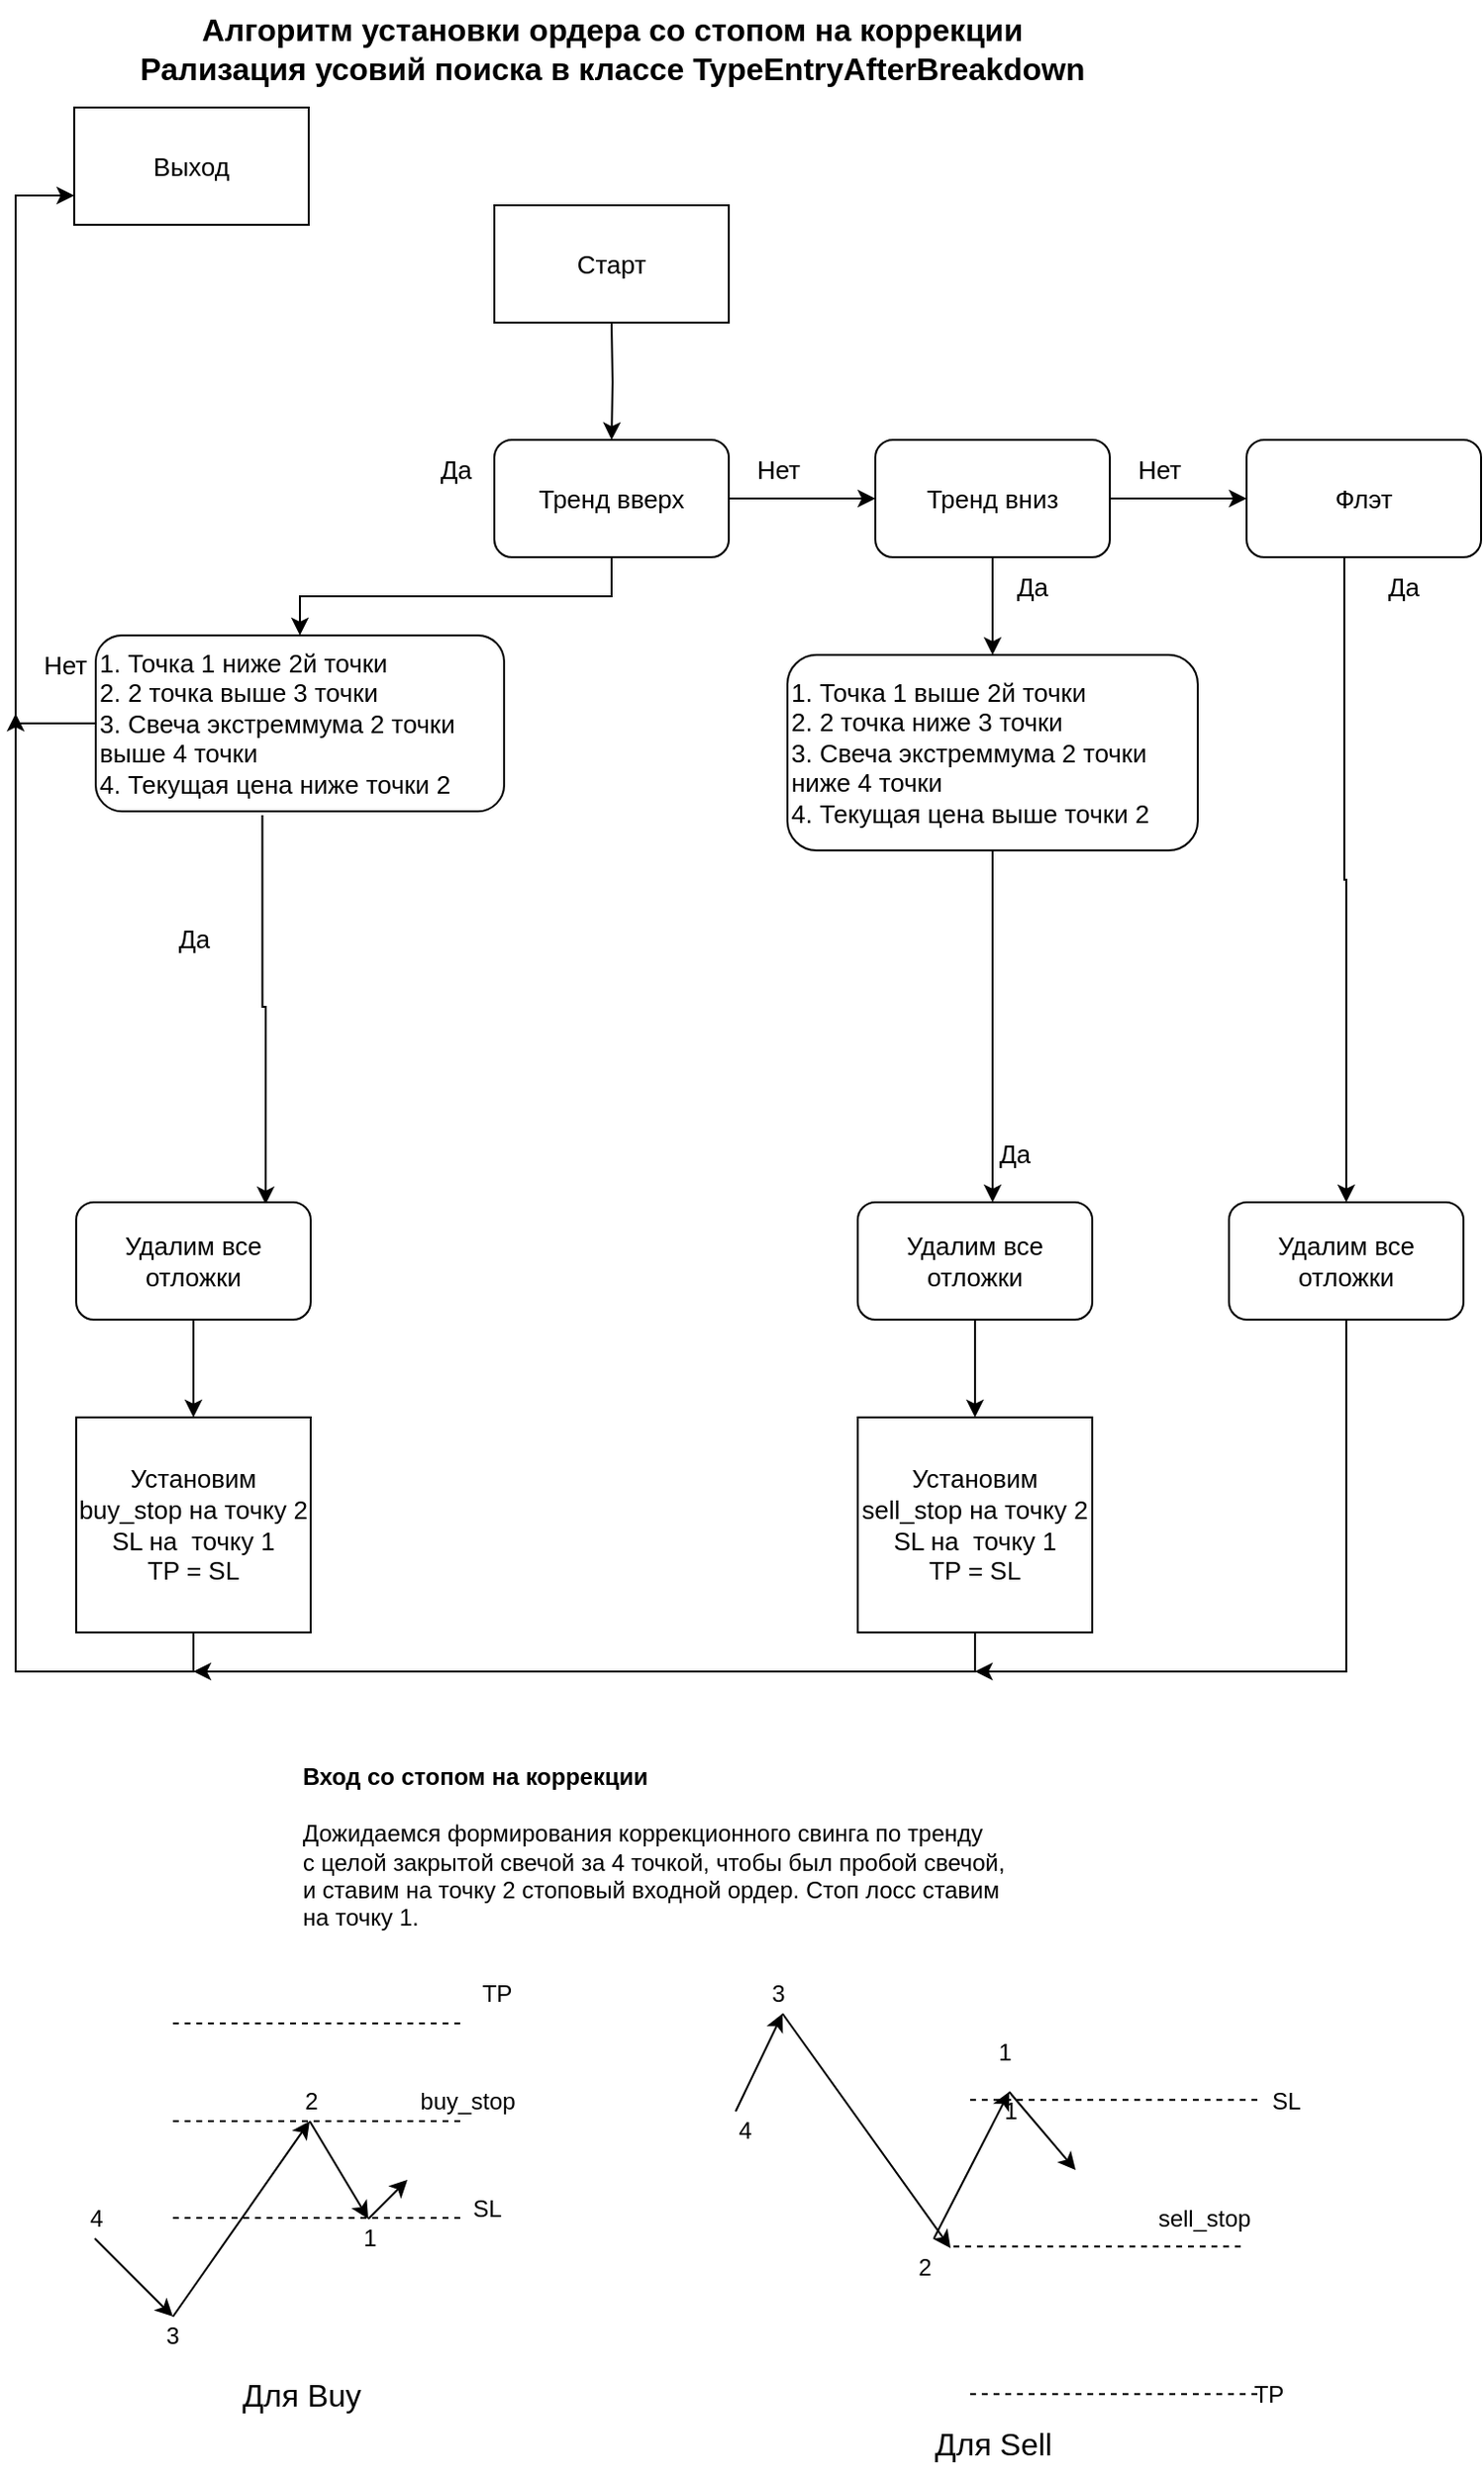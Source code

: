 <mxfile version="20.3.0" type="device"><diagram id="J9iq9fuHtgOFlGYuTdjQ" name="Page-1"><mxGraphModel dx="1422" dy="905" grid="1" gridSize="10" guides="1" tooltips="1" connect="1" arrows="1" fold="1" page="1" pageScale="1" pageWidth="1169" pageHeight="1654" math="0" shadow="0"><root><mxCell id="0"/><mxCell id="1" parent="0"/><mxCell id="LjvWKgR-yTLlzW9jY6tI-1" value="Алгоритм установки ордера со стопом на коррекции&lt;br&gt;Рализация усовий поиска в классе TypeEntryAfterBreakdown&lt;br&gt;" style="text;html=1;align=center;verticalAlign=middle;resizable=0;points=[];autosize=1;strokeColor=none;fillColor=none;fontSize=16;fontStyle=1" parent="1" vertex="1"><mxGeometry x="330" y="5" width="510" height="50" as="geometry"/></mxCell><mxCell id="LjvWKgR-yTLlzW9jY6tI-10" style="edgeStyle=orthogonalEdgeStyle;rounded=0;orthogonalLoop=1;jettySize=auto;html=1;entryX=0.5;entryY=0;entryDx=0;entryDy=0;fontSize=13;" parent="1" target="LjvWKgR-yTLlzW9jY6tI-9" edge="1"><mxGeometry relative="1" as="geometry"><mxPoint x="585" y="170" as="sourcePoint"/></mxGeometry></mxCell><mxCell id="LjvWKgR-yTLlzW9jY6tI-7" value="Выход" style="rounded=0;whiteSpace=wrap;html=1;fontSize=13;" parent="1" vertex="1"><mxGeometry x="310" y="60" width="120" height="60" as="geometry"/></mxCell><mxCell id="LjvWKgR-yTLlzW9jY6tI-12" style="edgeStyle=orthogonalEdgeStyle;rounded=0;orthogonalLoop=1;jettySize=auto;html=1;entryX=0.5;entryY=0;entryDx=0;entryDy=0;fontSize=13;" parent="1" source="LjvWKgR-yTLlzW9jY6tI-9" target="LjvWKgR-yTLlzW9jY6tI-11" edge="1"><mxGeometry relative="1" as="geometry"/></mxCell><mxCell id="LjvWKgR-yTLlzW9jY6tI-29" style="edgeStyle=orthogonalEdgeStyle;rounded=0;orthogonalLoop=1;jettySize=auto;html=1;entryX=0;entryY=0.5;entryDx=0;entryDy=0;fontSize=13;" parent="1" source="LjvWKgR-yTLlzW9jY6tI-9" target="LjvWKgR-yTLlzW9jY6tI-19" edge="1"><mxGeometry relative="1" as="geometry"/></mxCell><mxCell id="LjvWKgR-yTLlzW9jY6tI-9" value="Тренд вверх" style="rounded=1;whiteSpace=wrap;html=1;fontSize=13;" parent="1" vertex="1"><mxGeometry x="525" y="230" width="120" height="60" as="geometry"/></mxCell><mxCell id="LjvWKgR-yTLlzW9jY6tI-18" style="edgeStyle=orthogonalEdgeStyle;rounded=0;orthogonalLoop=1;jettySize=auto;html=1;fontSize=13;exitX=0.408;exitY=1.022;exitDx=0;exitDy=0;exitPerimeter=0;entryX=0.808;entryY=0.017;entryDx=0;entryDy=0;entryPerimeter=0;" parent="1" source="LjvWKgR-yTLlzW9jY6tI-11" target="LjvWKgR-yTLlzW9jY6tI-17" edge="1"><mxGeometry relative="1" as="geometry"><mxPoint x="371" y="550" as="sourcePoint"/><mxPoint x="406" y="610" as="targetPoint"/></mxGeometry></mxCell><mxCell id="LjvWKgR-yTLlzW9jY6tI-22" style="edgeStyle=orthogonalEdgeStyle;rounded=0;orthogonalLoop=1;jettySize=auto;html=1;entryX=0;entryY=0.75;entryDx=0;entryDy=0;fontSize=13;exitX=0;exitY=0.5;exitDx=0;exitDy=0;" parent="1" source="LjvWKgR-yTLlzW9jY6tI-11" target="LjvWKgR-yTLlzW9jY6tI-7" edge="1"><mxGeometry relative="1" as="geometry"><Array as="points"><mxPoint x="280" y="375"/><mxPoint x="280" y="105"/></Array></mxGeometry></mxCell><mxCell id="LjvWKgR-yTLlzW9jY6tI-11" value="1. Точка 1 ниже 2й точки&lt;br&gt;2. 2 точка выше 3 точки&lt;br&gt;3. Свеча экстреммума 2 точки выше 4 точки&lt;br&gt;4. Текущая цена ниже точки 2" style="rounded=1;whiteSpace=wrap;html=1;fontSize=13;align=left;" parent="1" vertex="1"><mxGeometry x="321" y="330" width="209" height="90" as="geometry"/></mxCell><mxCell id="LjvWKgR-yTLlzW9jY6tI-15" value="Да" style="text;html=1;align=center;verticalAlign=middle;resizable=0;points=[];autosize=1;strokeColor=none;fillColor=none;fontSize=13;" parent="1" vertex="1"><mxGeometry x="485" y="230" width="40" height="30" as="geometry"/></mxCell><mxCell id="LjvWKgR-yTLlzW9jY6tI-26" style="edgeStyle=orthogonalEdgeStyle;rounded=0;orthogonalLoop=1;jettySize=auto;html=1;entryX=0.5;entryY=0;entryDx=0;entryDy=0;fontSize=13;" parent="1" source="LjvWKgR-yTLlzW9jY6tI-17" target="LjvWKgR-yTLlzW9jY6tI-25" edge="1"><mxGeometry relative="1" as="geometry"/></mxCell><mxCell id="LjvWKgR-yTLlzW9jY6tI-17" value="Удалим все отложки" style="rounded=1;whiteSpace=wrap;html=1;fontSize=13;" parent="1" vertex="1"><mxGeometry x="311" y="620" width="120" height="60" as="geometry"/></mxCell><mxCell id="LjvWKgR-yTLlzW9jY6tI-37" style="edgeStyle=orthogonalEdgeStyle;rounded=0;orthogonalLoop=1;jettySize=auto;html=1;entryX=0.5;entryY=0;entryDx=0;entryDy=0;fontSize=13;" parent="1" source="LjvWKgR-yTLlzW9jY6tI-19" target="LjvWKgR-yTLlzW9jY6tI-32" edge="1"><mxGeometry relative="1" as="geometry"/></mxCell><mxCell id="LjvWKgR-yTLlzW9jY6tI-42" style="edgeStyle=orthogonalEdgeStyle;rounded=0;orthogonalLoop=1;jettySize=auto;html=1;entryX=0;entryY=0.5;entryDx=0;entryDy=0;fontSize=13;" parent="1" source="LjvWKgR-yTLlzW9jY6tI-19" target="LjvWKgR-yTLlzW9jY6tI-41" edge="1"><mxGeometry relative="1" as="geometry"/></mxCell><mxCell id="LjvWKgR-yTLlzW9jY6tI-19" value="Тренд вниз" style="rounded=1;whiteSpace=wrap;html=1;fontSize=13;" parent="1" vertex="1"><mxGeometry x="720" y="230" width="120" height="60" as="geometry"/></mxCell><mxCell id="LjvWKgR-yTLlzW9jY6tI-20" value="Да" style="text;html=1;align=center;verticalAlign=middle;resizable=0;points=[];autosize=1;strokeColor=none;fillColor=none;fontSize=13;" parent="1" vertex="1"><mxGeometry x="351" y="470" width="40" height="30" as="geometry"/></mxCell><mxCell id="LjvWKgR-yTLlzW9jY6tI-23" value="Нет" style="text;html=1;align=center;verticalAlign=middle;resizable=0;points=[];autosize=1;strokeColor=none;fillColor=none;fontSize=13;" parent="1" vertex="1"><mxGeometry x="280" y="330" width="50" height="30" as="geometry"/></mxCell><mxCell id="LjvWKgR-yTLlzW9jY6tI-28" style="edgeStyle=orthogonalEdgeStyle;rounded=0;orthogonalLoop=1;jettySize=auto;html=1;fontSize=13;" parent="1" source="LjvWKgR-yTLlzW9jY6tI-25" edge="1"><mxGeometry relative="1" as="geometry"><Array as="points"><mxPoint x="371" y="860"/><mxPoint x="280" y="860"/></Array><mxPoint x="280" y="370" as="targetPoint"/></mxGeometry></mxCell><mxCell id="LjvWKgR-yTLlzW9jY6tI-25" value="Установим buy_stop на точку 2&lt;br&gt;SL на&amp;nbsp; точку 1&lt;br&gt;TP = SL" style="rounded=0;whiteSpace=wrap;html=1;fontSize=13;" parent="1" vertex="1"><mxGeometry x="311" y="730" width="120" height="110" as="geometry"/></mxCell><mxCell id="tMA9o6ygd3o_XItZSX0E-2" style="edgeStyle=orthogonalEdgeStyle;rounded=0;orthogonalLoop=1;jettySize=auto;html=1;" parent="1" source="LjvWKgR-yTLlzW9jY6tI-32" edge="1"><mxGeometry relative="1" as="geometry"><mxPoint x="780" y="620" as="targetPoint"/></mxGeometry></mxCell><mxCell id="LjvWKgR-yTLlzW9jY6tI-32" value="1. Точка 1 выше 2й точки&lt;br&gt;2. 2 точка ниже 3 точки&lt;br&gt;3. Свеча экстреммума 2 точки ниже 4 точки&lt;br&gt;4. Текущая цена выше точки 2" style="rounded=1;whiteSpace=wrap;html=1;fontSize=13;align=left;" parent="1" vertex="1"><mxGeometry x="675" y="340" width="210" height="100" as="geometry"/></mxCell><mxCell id="LjvWKgR-yTLlzW9jY6tI-33" style="edgeStyle=orthogonalEdgeStyle;rounded=0;orthogonalLoop=1;jettySize=auto;html=1;entryX=0.5;entryY=0;entryDx=0;entryDy=0;fontSize=13;" parent="1" source="LjvWKgR-yTLlzW9jY6tI-34" target="LjvWKgR-yTLlzW9jY6tI-36" edge="1"><mxGeometry relative="1" as="geometry"/></mxCell><mxCell id="LjvWKgR-yTLlzW9jY6tI-34" value="Удалим все отложки" style="rounded=1;whiteSpace=wrap;html=1;fontSize=13;" parent="1" vertex="1"><mxGeometry x="711" y="620" width="120" height="60" as="geometry"/></mxCell><mxCell id="LjvWKgR-yTLlzW9jY6tI-35" value="Да" style="text;html=1;align=center;verticalAlign=middle;resizable=0;points=[];autosize=1;strokeColor=none;fillColor=none;fontSize=13;" parent="1" vertex="1"><mxGeometry x="771" y="580" width="40" height="30" as="geometry"/></mxCell><mxCell id="LjvWKgR-yTLlzW9jY6tI-40" style="edgeStyle=orthogonalEdgeStyle;rounded=0;orthogonalLoop=1;jettySize=auto;html=1;fontSize=13;exitX=0.5;exitY=1;exitDx=0;exitDy=0;" parent="1" source="LjvWKgR-yTLlzW9jY6tI-36" edge="1"><mxGeometry relative="1" as="geometry"><mxPoint x="371" y="860" as="targetPoint"/><Array as="points"><mxPoint x="771" y="860"/></Array></mxGeometry></mxCell><mxCell id="LjvWKgR-yTLlzW9jY6tI-36" value="Установим sell_stop на точку 2&lt;br&gt;SL на&amp;nbsp; точку 1&lt;br&gt;TP = SL" style="rounded=0;whiteSpace=wrap;html=1;fontSize=13;" parent="1" vertex="1"><mxGeometry x="711" y="730" width="120" height="110" as="geometry"/></mxCell><mxCell id="LjvWKgR-yTLlzW9jY6tI-38" value="Да" style="text;html=1;align=center;verticalAlign=middle;resizable=0;points=[];autosize=1;strokeColor=none;fillColor=none;fontSize=13;" parent="1" vertex="1"><mxGeometry x="780" y="290" width="40" height="30" as="geometry"/></mxCell><mxCell id="LjvWKgR-yTLlzW9jY6tI-39" value="Нет" style="text;html=1;align=center;verticalAlign=middle;resizable=0;points=[];autosize=1;strokeColor=none;fillColor=none;fontSize=13;" parent="1" vertex="1"><mxGeometry x="645" y="230" width="50" height="30" as="geometry"/></mxCell><mxCell id="LjvWKgR-yTLlzW9jY6tI-44" style="edgeStyle=orthogonalEdgeStyle;rounded=0;orthogonalLoop=1;jettySize=auto;html=1;entryX=0.5;entryY=0;entryDx=0;entryDy=0;fontSize=13;" parent="1" source="LjvWKgR-yTLlzW9jY6tI-41" target="LjvWKgR-yTLlzW9jY6tI-43" edge="1"><mxGeometry relative="1" as="geometry"><Array as="points"><mxPoint x="960" y="455"/><mxPoint x="961" y="455"/></Array></mxGeometry></mxCell><mxCell id="LjvWKgR-yTLlzW9jY6tI-41" value="Флэт" style="rounded=1;whiteSpace=wrap;html=1;fontSize=13;" parent="1" vertex="1"><mxGeometry x="910" y="230" width="120" height="60" as="geometry"/></mxCell><mxCell id="LjvWKgR-yTLlzW9jY6tI-45" style="edgeStyle=orthogonalEdgeStyle;rounded=0;orthogonalLoop=1;jettySize=auto;html=1;fontSize=13;" parent="1" source="LjvWKgR-yTLlzW9jY6tI-43" edge="1"><mxGeometry relative="1" as="geometry"><mxPoint x="771" y="860" as="targetPoint"/><Array as="points"><mxPoint x="961" y="860"/></Array></mxGeometry></mxCell><mxCell id="LjvWKgR-yTLlzW9jY6tI-43" value="Удалим все отложки" style="rounded=1;whiteSpace=wrap;html=1;fontSize=13;" parent="1" vertex="1"><mxGeometry x="901" y="620" width="120" height="60" as="geometry"/></mxCell><mxCell id="LjvWKgR-yTLlzW9jY6tI-46" value="Нет" style="text;html=1;align=center;verticalAlign=middle;resizable=0;points=[];autosize=1;strokeColor=none;fillColor=none;fontSize=13;" parent="1" vertex="1"><mxGeometry x="840" y="230" width="50" height="30" as="geometry"/></mxCell><mxCell id="LjvWKgR-yTLlzW9jY6tI-47" value="Да" style="text;html=1;align=center;verticalAlign=middle;resizable=0;points=[];autosize=1;strokeColor=none;fillColor=none;fontSize=13;" parent="1" vertex="1"><mxGeometry x="970" y="290" width="40" height="30" as="geometry"/></mxCell><mxCell id="LIfzwv5iWO09MQ2Ril6P-1" value="Старт" style="rounded=0;whiteSpace=wrap;html=1;fontSize=13;" parent="1" vertex="1"><mxGeometry x="525" y="110" width="120" height="60" as="geometry"/></mxCell><mxCell id="LIfzwv5iWO09MQ2Ril6P-2" value="&lt;b&gt;Вход со стопом на коррекции&lt;br&gt;&lt;/b&gt;&lt;br&gt;Дожидаемся формирования коррекционного свинга по тренду&lt;br&gt;с целой закрытой свечой за 4 точкой, чтобы был пробой свечой,&lt;br&gt;и ставим на точку 2 стоповый входной ордер. Стоп лосс ставим&lt;br&gt;на точку 1." style="text;html=1;align=left;verticalAlign=middle;resizable=0;points=[];autosize=1;strokeColor=none;fillColor=none;" parent="1" vertex="1"><mxGeometry x="425" y="900" width="380" height="100" as="geometry"/></mxCell><mxCell id="LIfzwv5iWO09MQ2Ril6P-3" value="" style="endArrow=classic;html=1;rounded=0;" parent="1" edge="1"><mxGeometry width="50" height="50" relative="1" as="geometry"><mxPoint x="430.5" y="1090" as="sourcePoint"/><mxPoint x="460.5" y="1140" as="targetPoint"/></mxGeometry></mxCell><mxCell id="LIfzwv5iWO09MQ2Ril6P-4" value="" style="endArrow=classic;html=1;rounded=0;" parent="1" edge="1"><mxGeometry width="50" height="50" relative="1" as="geometry"><mxPoint x="360.5" y="1190" as="sourcePoint"/><mxPoint x="430.5" y="1090" as="targetPoint"/></mxGeometry></mxCell><mxCell id="LIfzwv5iWO09MQ2Ril6P-5" value="" style="endArrow=classic;html=1;rounded=0;" parent="1" edge="1"><mxGeometry width="50" height="50" relative="1" as="geometry"><mxPoint x="320.5" y="1150" as="sourcePoint"/><mxPoint x="360.5" y="1190" as="targetPoint"/></mxGeometry></mxCell><mxCell id="LIfzwv5iWO09MQ2Ril6P-6" value="4" style="text;html=1;align=center;verticalAlign=middle;resizable=0;points=[];autosize=1;strokeColor=none;fillColor=none;" parent="1" vertex="1"><mxGeometry x="305.5" y="1125" width="30" height="30" as="geometry"/></mxCell><mxCell id="LIfzwv5iWO09MQ2Ril6P-7" value="2" style="text;html=1;align=center;verticalAlign=middle;resizable=0;points=[];autosize=1;strokeColor=none;fillColor=none;" parent="1" vertex="1"><mxGeometry x="415.5" y="1065" width="30" height="30" as="geometry"/></mxCell><mxCell id="LIfzwv5iWO09MQ2Ril6P-8" value="1" style="text;html=1;align=center;verticalAlign=middle;resizable=0;points=[];autosize=1;strokeColor=none;fillColor=none;" parent="1" vertex="1"><mxGeometry x="445.5" y="1135" width="30" height="30" as="geometry"/></mxCell><mxCell id="LIfzwv5iWO09MQ2Ril6P-9" value="" style="endArrow=classic;html=1;rounded=0;" parent="1" edge="1"><mxGeometry width="50" height="50" relative="1" as="geometry"><mxPoint x="460.5" y="1140" as="sourcePoint"/><mxPoint x="480.5" y="1120" as="targetPoint"/></mxGeometry></mxCell><mxCell id="LIfzwv5iWO09MQ2Ril6P-10" value="" style="endArrow=none;dashed=1;html=1;rounded=0;" parent="1" edge="1"><mxGeometry width="50" height="50" relative="1" as="geometry"><mxPoint x="360.5" y="1090" as="sourcePoint"/><mxPoint x="510.5" y="1090" as="targetPoint"/></mxGeometry></mxCell><mxCell id="LIfzwv5iWO09MQ2Ril6P-11" value="buy_stop" style="text;html=1;align=center;verticalAlign=middle;resizable=0;points=[];autosize=1;strokeColor=none;fillColor=none;" parent="1" vertex="1"><mxGeometry x="475.5" y="1065" width="70" height="30" as="geometry"/></mxCell><mxCell id="LIfzwv5iWO09MQ2Ril6P-12" value="" style="endArrow=none;dashed=1;html=1;rounded=0;" parent="1" edge="1"><mxGeometry width="50" height="50" relative="1" as="geometry"><mxPoint x="360.5" y="1139.5" as="sourcePoint"/><mxPoint x="510.5" y="1139.5" as="targetPoint"/></mxGeometry></mxCell><mxCell id="LIfzwv5iWO09MQ2Ril6P-13" value="SL" style="text;html=1;align=center;verticalAlign=middle;resizable=0;points=[];autosize=1;strokeColor=none;fillColor=none;" parent="1" vertex="1"><mxGeometry x="500.5" y="1120" width="40" height="30" as="geometry"/></mxCell><mxCell id="LIfzwv5iWO09MQ2Ril6P-14" value="" style="endArrow=none;dashed=1;html=1;rounded=0;" parent="1" edge="1"><mxGeometry width="50" height="50" relative="1" as="geometry"><mxPoint x="360.5" y="1040" as="sourcePoint"/><mxPoint x="510.5" y="1040" as="targetPoint"/></mxGeometry></mxCell><mxCell id="LIfzwv5iWO09MQ2Ril6P-15" value="TP" style="text;html=1;align=center;verticalAlign=middle;resizable=0;points=[];autosize=1;strokeColor=none;fillColor=none;" parent="1" vertex="1"><mxGeometry x="505.5" y="1010" width="40" height="30" as="geometry"/></mxCell><mxCell id="LIfzwv5iWO09MQ2Ril6P-17" value="" style="endArrow=classic;html=1;rounded=0;" parent="1" edge="1"><mxGeometry width="50" height="50" relative="1" as="geometry"><mxPoint x="750" y="1150" as="sourcePoint"/><mxPoint x="788.5" y="1075" as="targetPoint"/></mxGeometry></mxCell><mxCell id="LIfzwv5iWO09MQ2Ril6P-18" value="" style="endArrow=classic;html=1;rounded=0;" parent="1" edge="1"><mxGeometry width="50" height="50" relative="1" as="geometry"><mxPoint x="672.5" y="1035" as="sourcePoint"/><mxPoint x="758.5" y="1155" as="targetPoint"/></mxGeometry></mxCell><mxCell id="LIfzwv5iWO09MQ2Ril6P-19" value="" style="endArrow=classic;html=1;rounded=0;" parent="1" edge="1"><mxGeometry width="50" height="50" relative="1" as="geometry"><mxPoint x="648.5" y="1085" as="sourcePoint"/><mxPoint x="672.5" y="1035" as="targetPoint"/></mxGeometry></mxCell><mxCell id="LIfzwv5iWO09MQ2Ril6P-20" value="4" style="text;html=1;align=center;verticalAlign=middle;resizable=0;points=[];autosize=1;strokeColor=none;fillColor=none;" parent="1" vertex="1"><mxGeometry x="637.5" y="1080" width="30" height="30" as="geometry"/></mxCell><mxCell id="LIfzwv5iWO09MQ2Ril6P-21" value="2" style="text;html=1;align=center;verticalAlign=middle;resizable=0;points=[];autosize=1;strokeColor=none;fillColor=none;" parent="1" vertex="1"><mxGeometry x="730" y="1150" width="30" height="30" as="geometry"/></mxCell><mxCell id="LIfzwv5iWO09MQ2Ril6P-22" value="1" style="text;html=1;align=center;verticalAlign=middle;resizable=0;points=[];autosize=1;strokeColor=none;fillColor=none;" parent="1" vertex="1"><mxGeometry x="773.5" y="1070" width="30" height="30" as="geometry"/></mxCell><mxCell id="LIfzwv5iWO09MQ2Ril6P-23" value="" style="endArrow=classic;html=1;rounded=0;" parent="1" edge="1"><mxGeometry width="50" height="50" relative="1" as="geometry"><mxPoint x="788.5" y="1075" as="sourcePoint"/><mxPoint x="822.5" y="1115" as="targetPoint"/></mxGeometry></mxCell><mxCell id="LIfzwv5iWO09MQ2Ril6P-24" value="" style="endArrow=none;dashed=1;html=1;rounded=0;" parent="1" edge="1"><mxGeometry width="50" height="50" relative="1" as="geometry"><mxPoint x="768.5" y="1229.58" as="sourcePoint"/><mxPoint x="918.5" y="1229.58" as="targetPoint"/></mxGeometry></mxCell><mxCell id="LIfzwv5iWO09MQ2Ril6P-25" value="sell_stop" style="text;html=1;align=center;verticalAlign=middle;resizable=0;points=[];autosize=1;strokeColor=none;fillColor=none;" parent="1" vertex="1"><mxGeometry x="852.5" y="1125" width="70" height="30" as="geometry"/></mxCell><mxCell id="LIfzwv5iWO09MQ2Ril6P-26" value="" style="endArrow=none;dashed=1;html=1;rounded=0;" parent="1" edge="1"><mxGeometry width="50" height="50" relative="1" as="geometry"><mxPoint x="768.5" y="1079.17" as="sourcePoint"/><mxPoint x="918.5" y="1079.17" as="targetPoint"/></mxGeometry></mxCell><mxCell id="LIfzwv5iWO09MQ2Ril6P-27" value="SL" style="text;html=1;align=center;verticalAlign=middle;resizable=0;points=[];autosize=1;strokeColor=none;fillColor=none;" parent="1" vertex="1"><mxGeometry x="910" y="1065" width="40" height="30" as="geometry"/></mxCell><mxCell id="LIfzwv5iWO09MQ2Ril6P-28" value="" style="endArrow=none;dashed=1;html=1;rounded=0;" parent="1" edge="1"><mxGeometry width="50" height="50" relative="1" as="geometry"><mxPoint x="760" y="1154.17" as="sourcePoint"/><mxPoint x="910" y="1154.17" as="targetPoint"/></mxGeometry></mxCell><mxCell id="LIfzwv5iWO09MQ2Ril6P-29" value="3" style="text;html=1;align=center;verticalAlign=middle;resizable=0;points=[];autosize=1;strokeColor=none;fillColor=none;" parent="1" vertex="1"><mxGeometry x="345" y="1185" width="30" height="30" as="geometry"/></mxCell><mxCell id="LIfzwv5iWO09MQ2Ril6P-30" value="3" style="text;html=1;align=center;verticalAlign=middle;resizable=0;points=[];autosize=1;strokeColor=none;fillColor=none;" parent="1" vertex="1"><mxGeometry x="655" y="1010" width="30" height="30" as="geometry"/></mxCell><mxCell id="LIfzwv5iWO09MQ2Ril6P-31" value="1" style="text;html=1;align=center;verticalAlign=middle;resizable=0;points=[];autosize=1;strokeColor=none;fillColor=none;" parent="1" vertex="1"><mxGeometry x="771" y="1040" width="30" height="30" as="geometry"/></mxCell><mxCell id="LIfzwv5iWO09MQ2Ril6P-32" value="TP" style="text;html=1;align=center;verticalAlign=middle;resizable=0;points=[];autosize=1;strokeColor=none;fillColor=none;" parent="1" vertex="1"><mxGeometry x="901" y="1215" width="40" height="30" as="geometry"/></mxCell><mxCell id="LIfzwv5iWO09MQ2Ril6P-33" value="&lt;span style=&quot;font-size: 16px;&quot;&gt;Для Buy&lt;/span&gt;" style="text;html=1;align=center;verticalAlign=middle;resizable=0;points=[];autosize=1;strokeColor=none;fillColor=none;" parent="1" vertex="1"><mxGeometry x="385.5" y="1215" width="80" height="30" as="geometry"/></mxCell><mxCell id="LIfzwv5iWO09MQ2Ril6P-34" value="&lt;span style=&quot;font-size: 16px;&quot;&gt;Для Sell&lt;/span&gt;" style="text;html=1;align=center;verticalAlign=middle;resizable=0;points=[];autosize=1;strokeColor=none;fillColor=none;" parent="1" vertex="1"><mxGeometry x="740" y="1240" width="80" height="30" as="geometry"/></mxCell></root></mxGraphModel></diagram></mxfile>